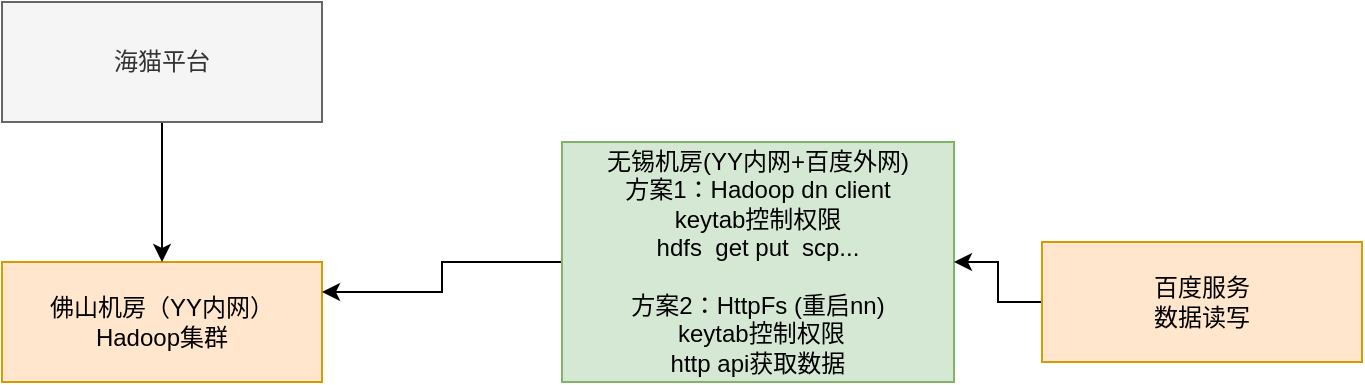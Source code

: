 <mxfile version="14.8.6" type="github">
  <diagram id="9lLiL-wMJO70nwDwRCzP" name="Page-1">
    <mxGraphModel dx="981" dy="526" grid="1" gridSize="10" guides="1" tooltips="1" connect="1" arrows="1" fold="1" page="1" pageScale="1" pageWidth="827" pageHeight="1169" math="0" shadow="0">
      <root>
        <mxCell id="0" />
        <mxCell id="1" parent="0" />
        <mxCell id="mIozh9vDuHq7eFjtp_iB-1" value="佛山机房（YY内网）&lt;br&gt;Hadoop集群" style="rounded=0;whiteSpace=wrap;html=1;fillColor=#ffe6cc;strokeColor=#d79b00;" vertex="1" parent="1">
          <mxGeometry x="80" y="190" width="160" height="60" as="geometry" />
        </mxCell>
        <mxCell id="mIozh9vDuHq7eFjtp_iB-6" style="edgeStyle=orthogonalEdgeStyle;rounded=0;orthogonalLoop=1;jettySize=auto;html=1;entryX=1;entryY=0.25;entryDx=0;entryDy=0;" edge="1" parent="1" source="mIozh9vDuHq7eFjtp_iB-2" target="mIozh9vDuHq7eFjtp_iB-1">
          <mxGeometry relative="1" as="geometry" />
        </mxCell>
        <mxCell id="mIozh9vDuHq7eFjtp_iB-2" value="无锡机房(YY内网+百度外网)&lt;br&gt;方案1：Hadoop dn client&lt;br&gt;keytab控制权限&lt;br&gt;hdfs&amp;nbsp; get put&amp;nbsp; scp...&lt;br&gt;&lt;br&gt;方案2：HttpFs (重启nn)&lt;br&gt;&amp;nbsp;keytab控制权限&lt;br&gt;http api获取数据" style="rounded=0;whiteSpace=wrap;html=1;fillColor=#d5e8d4;strokeColor=#82b366;" vertex="1" parent="1">
          <mxGeometry x="360" y="130" width="196" height="120" as="geometry" />
        </mxCell>
        <mxCell id="mIozh9vDuHq7eFjtp_iB-5" style="edgeStyle=orthogonalEdgeStyle;rounded=0;orthogonalLoop=1;jettySize=auto;html=1;entryX=0.5;entryY=0;entryDx=0;entryDy=0;" edge="1" parent="1" source="mIozh9vDuHq7eFjtp_iB-3" target="mIozh9vDuHq7eFjtp_iB-1">
          <mxGeometry relative="1" as="geometry" />
        </mxCell>
        <mxCell id="mIozh9vDuHq7eFjtp_iB-3" value="海猫平台" style="rounded=0;whiteSpace=wrap;html=1;fillColor=#f5f5f5;strokeColor=#666666;fontColor=#333333;" vertex="1" parent="1">
          <mxGeometry x="80" y="60" width="160" height="60" as="geometry" />
        </mxCell>
        <mxCell id="mIozh9vDuHq7eFjtp_iB-8" style="edgeStyle=orthogonalEdgeStyle;rounded=0;orthogonalLoop=1;jettySize=auto;html=1;entryX=1;entryY=0.5;entryDx=0;entryDy=0;" edge="1" parent="1" source="mIozh9vDuHq7eFjtp_iB-7" target="mIozh9vDuHq7eFjtp_iB-2">
          <mxGeometry relative="1" as="geometry" />
        </mxCell>
        <mxCell id="mIozh9vDuHq7eFjtp_iB-7" value="百度服务&lt;br&gt;数据读写" style="rounded=0;whiteSpace=wrap;html=1;fillColor=#ffe6cc;strokeColor=#d79b00;" vertex="1" parent="1">
          <mxGeometry x="600" y="180" width="160" height="60" as="geometry" />
        </mxCell>
      </root>
    </mxGraphModel>
  </diagram>
</mxfile>
